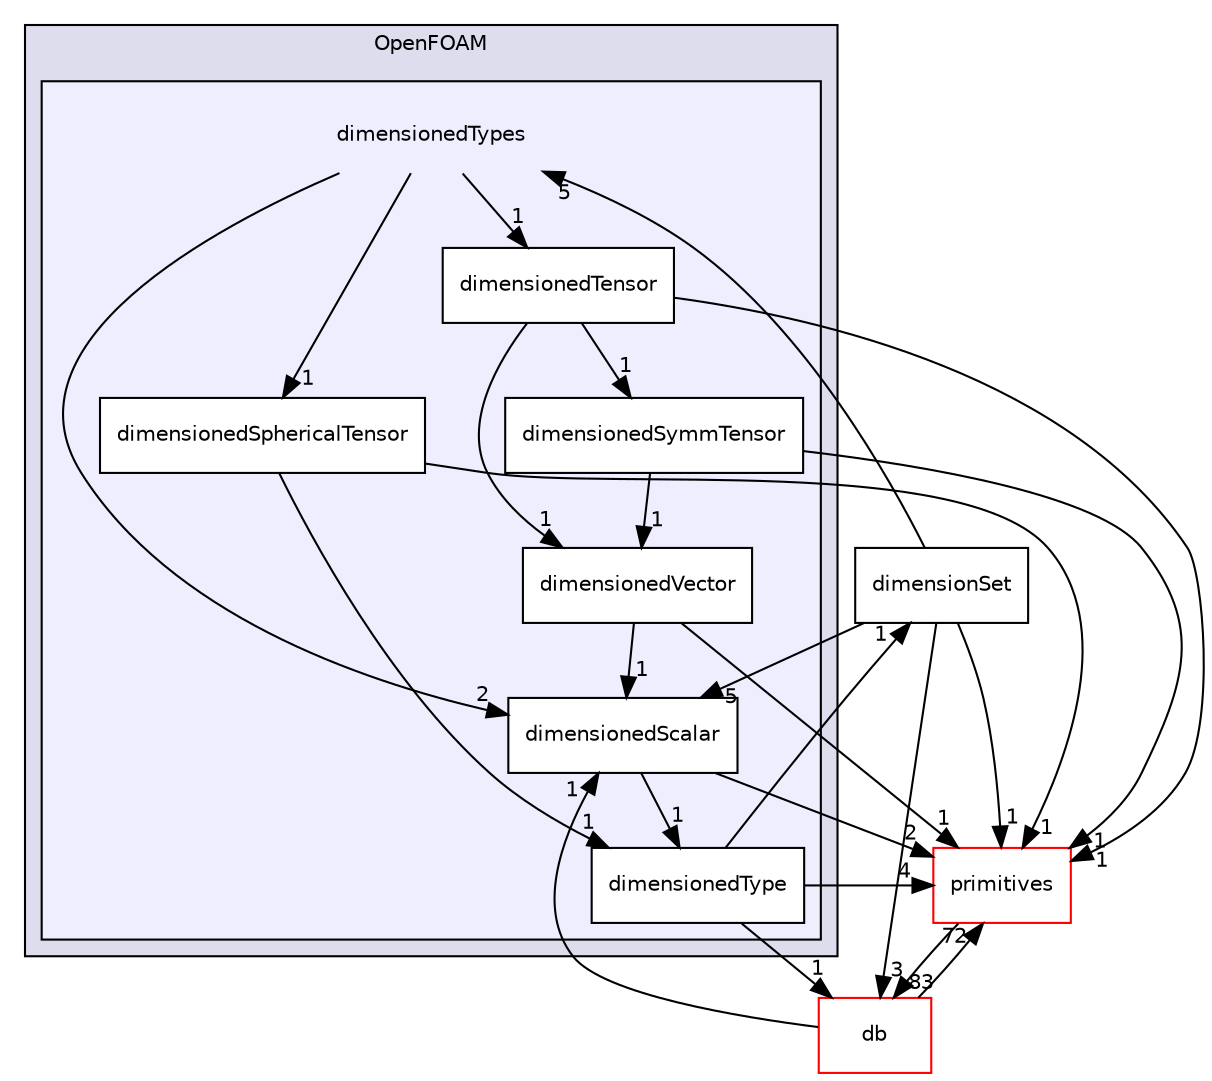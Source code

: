 digraph "src/OpenFOAM/dimensionedTypes" {
  bgcolor=transparent;
  compound=true
  node [ fontsize="10", fontname="Helvetica"];
  edge [ labelfontsize="10", labelfontname="Helvetica"];
  subgraph clusterdir_c5473ff19b20e6ec4dfe5c310b3778a8 {
    graph [ bgcolor="#ddddee", pencolor="black", label="OpenFOAM" fontname="Helvetica", fontsize="10", URL="dir_c5473ff19b20e6ec4dfe5c310b3778a8.html"]
  subgraph clusterdir_d4979fdf35c07e0caec68718d229a4b4 {
    graph [ bgcolor="#eeeeff", pencolor="black", label="" URL="dir_d4979fdf35c07e0caec68718d229a4b4.html"];
    dir_d4979fdf35c07e0caec68718d229a4b4 [shape=plaintext label="dimensionedTypes"];
    dir_e31c9ddbfe211a5cc77e204494e1ef79 [shape=box label="dimensionedScalar" color="black" fillcolor="white" style="filled" URL="dir_e31c9ddbfe211a5cc77e204494e1ef79.html"];
    dir_e67da33e8918a875a9e4fcd863d1ee89 [shape=box label="dimensionedSphericalTensor" color="black" fillcolor="white" style="filled" URL="dir_e67da33e8918a875a9e4fcd863d1ee89.html"];
    dir_ddee109fd484818620aa9a50c4a50fa2 [shape=box label="dimensionedSymmTensor" color="black" fillcolor="white" style="filled" URL="dir_ddee109fd484818620aa9a50c4a50fa2.html"];
    dir_9529a3b51d4559e7555abaa4765b16aa [shape=box label="dimensionedTensor" color="black" fillcolor="white" style="filled" URL="dir_9529a3b51d4559e7555abaa4765b16aa.html"];
    dir_10a50275708c74d41843a3aeb8530ab7 [shape=box label="dimensionedType" color="black" fillcolor="white" style="filled" URL="dir_10a50275708c74d41843a3aeb8530ab7.html"];
    dir_9b0e310db7e4b70335615c0c4d305c61 [shape=box label="dimensionedVector" color="black" fillcolor="white" style="filled" URL="dir_9b0e310db7e4b70335615c0c4d305c61.html"];
  }
  }
  dir_ddfbc8513dac5f891eeb54fd21e599df [shape=box label="dimensionSet" URL="dir_ddfbc8513dac5f891eeb54fd21e599df.html"];
  dir_63c634f7a7cfd679ac26c67fb30fc32f [shape=box label="db" color="red" URL="dir_63c634f7a7cfd679ac26c67fb30fc32f.html"];
  dir_3e50f45338116b169052b428016851aa [shape=box label="primitives" color="red" URL="dir_3e50f45338116b169052b428016851aa.html"];
  dir_10a50275708c74d41843a3aeb8530ab7->dir_ddfbc8513dac5f891eeb54fd21e599df [headlabel="1", labeldistance=1.5 headhref="dir_002017_002019.html"];
  dir_10a50275708c74d41843a3aeb8530ab7->dir_63c634f7a7cfd679ac26c67fb30fc32f [headlabel="1", labeldistance=1.5 headhref="dir_002017_001952.html"];
  dir_10a50275708c74d41843a3aeb8530ab7->dir_3e50f45338116b169052b428016851aa [headlabel="4", labeldistance=1.5 headhref="dir_002017_002324.html"];
  dir_ddfbc8513dac5f891eeb54fd21e599df->dir_d4979fdf35c07e0caec68718d229a4b4 [headlabel="5", labeldistance=1.5 headhref="dir_002019_002012.html"];
  dir_ddfbc8513dac5f891eeb54fd21e599df->dir_63c634f7a7cfd679ac26c67fb30fc32f [headlabel="3", labeldistance=1.5 headhref="dir_002019_001952.html"];
  dir_ddfbc8513dac5f891eeb54fd21e599df->dir_3e50f45338116b169052b428016851aa [headlabel="1", labeldistance=1.5 headhref="dir_002019_002324.html"];
  dir_ddfbc8513dac5f891eeb54fd21e599df->dir_e31c9ddbfe211a5cc77e204494e1ef79 [headlabel="5", labeldistance=1.5 headhref="dir_002019_002013.html"];
  dir_ddee109fd484818620aa9a50c4a50fa2->dir_3e50f45338116b169052b428016851aa [headlabel="1", labeldistance=1.5 headhref="dir_002015_002324.html"];
  dir_ddee109fd484818620aa9a50c4a50fa2->dir_9b0e310db7e4b70335615c0c4d305c61 [headlabel="1", labeldistance=1.5 headhref="dir_002015_002018.html"];
  dir_9529a3b51d4559e7555abaa4765b16aa->dir_ddee109fd484818620aa9a50c4a50fa2 [headlabel="1", labeldistance=1.5 headhref="dir_002016_002015.html"];
  dir_9529a3b51d4559e7555abaa4765b16aa->dir_3e50f45338116b169052b428016851aa [headlabel="1", labeldistance=1.5 headhref="dir_002016_002324.html"];
  dir_9529a3b51d4559e7555abaa4765b16aa->dir_9b0e310db7e4b70335615c0c4d305c61 [headlabel="1", labeldistance=1.5 headhref="dir_002016_002018.html"];
  dir_d4979fdf35c07e0caec68718d229a4b4->dir_9529a3b51d4559e7555abaa4765b16aa [headlabel="1", labeldistance=1.5 headhref="dir_002012_002016.html"];
  dir_d4979fdf35c07e0caec68718d229a4b4->dir_e67da33e8918a875a9e4fcd863d1ee89 [headlabel="1", labeldistance=1.5 headhref="dir_002012_002014.html"];
  dir_d4979fdf35c07e0caec68718d229a4b4->dir_e31c9ddbfe211a5cc77e204494e1ef79 [headlabel="2", labeldistance=1.5 headhref="dir_002012_002013.html"];
  dir_63c634f7a7cfd679ac26c67fb30fc32f->dir_3e50f45338116b169052b428016851aa [headlabel="72", labeldistance=1.5 headhref="dir_001952_002324.html"];
  dir_63c634f7a7cfd679ac26c67fb30fc32f->dir_e31c9ddbfe211a5cc77e204494e1ef79 [headlabel="1", labeldistance=1.5 headhref="dir_001952_002013.html"];
  dir_3e50f45338116b169052b428016851aa->dir_63c634f7a7cfd679ac26c67fb30fc32f [headlabel="83", labeldistance=1.5 headhref="dir_002324_001952.html"];
  dir_e67da33e8918a875a9e4fcd863d1ee89->dir_10a50275708c74d41843a3aeb8530ab7 [headlabel="1", labeldistance=1.5 headhref="dir_002014_002017.html"];
  dir_e67da33e8918a875a9e4fcd863d1ee89->dir_3e50f45338116b169052b428016851aa [headlabel="1", labeldistance=1.5 headhref="dir_002014_002324.html"];
  dir_e31c9ddbfe211a5cc77e204494e1ef79->dir_10a50275708c74d41843a3aeb8530ab7 [headlabel="1", labeldistance=1.5 headhref="dir_002013_002017.html"];
  dir_e31c9ddbfe211a5cc77e204494e1ef79->dir_3e50f45338116b169052b428016851aa [headlabel="2", labeldistance=1.5 headhref="dir_002013_002324.html"];
  dir_9b0e310db7e4b70335615c0c4d305c61->dir_3e50f45338116b169052b428016851aa [headlabel="1", labeldistance=1.5 headhref="dir_002018_002324.html"];
  dir_9b0e310db7e4b70335615c0c4d305c61->dir_e31c9ddbfe211a5cc77e204494e1ef79 [headlabel="1", labeldistance=1.5 headhref="dir_002018_002013.html"];
}
